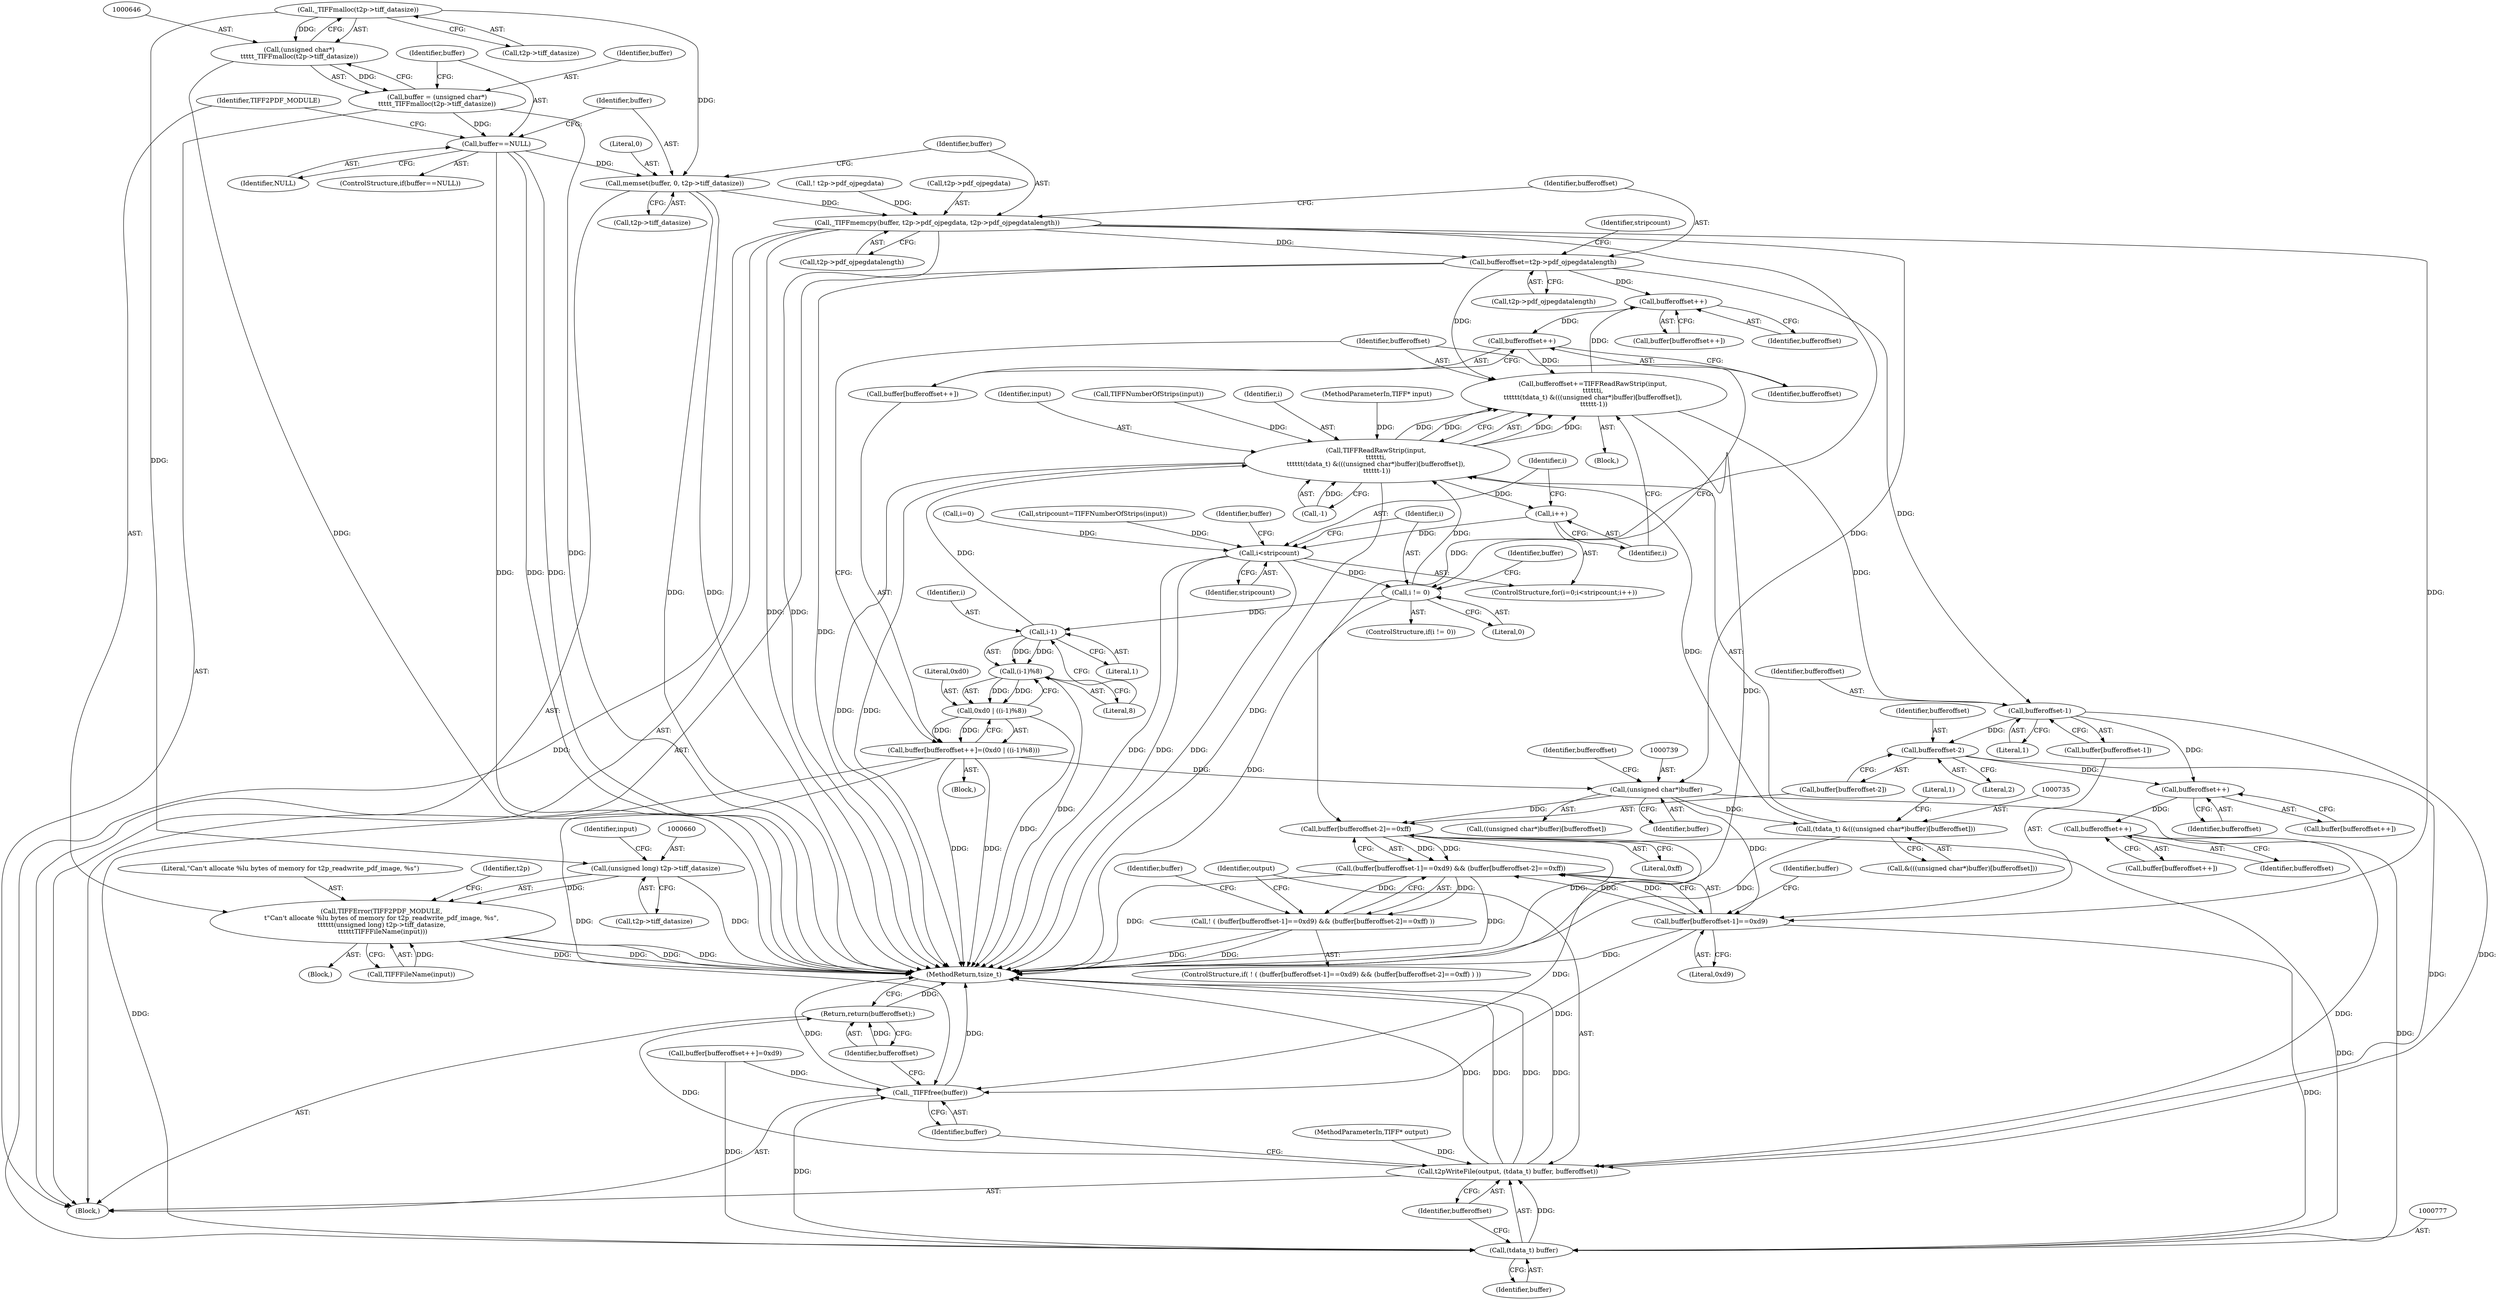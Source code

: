 digraph "0_libtiff_83a4b92815ea04969d494416eaae3d4c6b338e4a#diff-c8b4b355f9b5c06d585b23138e1c185f_4@API" {
"1000647" [label="(Call,_TIFFmalloc(t2p->tiff_datasize))"];
"1000645" [label="(Call,(unsigned char*)\n\t\t\t\t\t_TIFFmalloc(t2p->tiff_datasize))"];
"1000643" [label="(Call,buffer = (unsigned char*)\n\t\t\t\t\t_TIFFmalloc(t2p->tiff_datasize))"];
"1000652" [label="(Call,buffer==NULL)"];
"1000673" [label="(Call,memset(buffer, 0, t2p->tiff_datasize))"];
"1000679" [label="(Call,_TIFFmemcpy(buffer, t2p->pdf_ojpegdata, t2p->pdf_ojpegdatalength))"];
"1000687" [label="(Call,bufferoffset=t2p->pdf_ojpegdatalength)"];
"1000714" [label="(Call,bufferoffset++)"];
"1000720" [label="(Call,bufferoffset++)"];
"1000729" [label="(Call,bufferoffset+=TIFFReadRawStrip(input, \n\t\t\t\t\t\ti, \n\t\t\t\t\t\t(tdata_t) &(((unsigned char*)buffer)[bufferoffset]), \n\t\t\t\t\t\t-1))"];
"1000750" [label="(Call,bufferoffset-1)"];
"1000757" [label="(Call,bufferoffset-2)"];
"1000765" [label="(Call,bufferoffset++)"];
"1000771" [label="(Call,bufferoffset++)"];
"1000774" [label="(Call,t2pWriteFile(output, (tdata_t) buffer, bufferoffset))"];
"1000782" [label="(Return,return(bufferoffset);)"];
"1000738" [label="(Call,(unsigned char*)buffer)"];
"1000734" [label="(Call,(tdata_t) &(((unsigned char*)buffer)[bufferoffset]))"];
"1000731" [label="(Call,TIFFReadRawStrip(input, \n\t\t\t\t\t\ti, \n\t\t\t\t\t\t(tdata_t) &(((unsigned char*)buffer)[bufferoffset]), \n\t\t\t\t\t\t-1))"];
"1000703" [label="(Call,i++)"];
"1000700" [label="(Call,i<stripcount)"];
"1000707" [label="(Call,i != 0)"];
"1000725" [label="(Call,i-1)"];
"1000724" [label="(Call,(i-1)%8)"];
"1000722" [label="(Call,0xd0 | ((i-1)%8))"];
"1000717" [label="(Call,buffer[bufferoffset++]=(0xd0 | ((i-1)%8)))"];
"1000776" [label="(Call,(tdata_t) buffer)"];
"1000780" [label="(Call,_TIFFfree(buffer))"];
"1000747" [label="(Call,buffer[bufferoffset-1]==0xd9)"];
"1000746" [label="(Call,(buffer[bufferoffset-1]==0xd9) && (buffer[bufferoffset-2]==0xff))"];
"1000745" [label="(Call,! ( (buffer[bufferoffset-1]==0xd9) && (buffer[bufferoffset-2]==0xff) ))"];
"1000754" [label="(Call,buffer[bufferoffset-2]==0xff)"];
"1000659" [label="(Call,(unsigned long) t2p->tiff_datasize)"];
"1000656" [label="(Call,TIFFError(TIFF2PDF_MODULE, \n\t\"Can't allocate %lu bytes of memory for t2p_readwrite_pdf_image, %s\", \n\t\t\t\t\t\t(unsigned long) t2p->tiff_datasize, \n\t\t\t\t\t\tTIFFFileName(input)))"];
"1000723" [label="(Literal,0xd0)"];
"1000715" [label="(Identifier,bufferoffset)"];
"1000681" [label="(Call,t2p->pdf_ojpegdata)"];
"1000753" [label="(Literal,0xd9)"];
"1000661" [label="(Call,t2p->tiff_datasize)"];
"1000764" [label="(Identifier,buffer)"];
"1000680" [label="(Identifier,buffer)"];
"1000694" [label="(Call,TIFFNumberOfStrips(input))"];
"1000684" [label="(Call,t2p->pdf_ojpegdatalength)"];
"1000675" [label="(Literal,0)"];
"1000741" [label="(Identifier,bufferoffset)"];
"1000713" [label="(Identifier,buffer)"];
"1000734" [label="(Call,(tdata_t) &(((unsigned char*)buffer)[bufferoffset]))"];
"1000752" [label="(Literal,1)"];
"1000771" [label="(Call,bufferoffset++)"];
"1000749" [label="(Identifier,buffer)"];
"1000702" [label="(Identifier,stripcount)"];
"1000712" [label="(Call,buffer[bufferoffset++])"];
"1000688" [label="(Identifier,bufferoffset)"];
"1000658" [label="(Literal,\"Can't allocate %lu bytes of memory for t2p_readwrite_pdf_image, %s\")"];
"1000748" [label="(Call,buffer[bufferoffset-1])"];
"1000703" [label="(Call,i++)"];
"1000726" [label="(Identifier,i)"];
"1000776" [label="(Call,(tdata_t) buffer)"];
"1000736" [label="(Call,&(((unsigned char*)buffer)[bufferoffset]))"];
"1000751" [label="(Identifier,bufferoffset)"];
"1000705" [label="(Block,)"];
"1000645" [label="(Call,(unsigned char*)\n\t\t\t\t\t_TIFFmalloc(t2p->tiff_datasize))"];
"1000757" [label="(Call,bufferoffset-2)"];
"1000780" [label="(Call,_TIFFfree(buffer))"];
"1000769" [label="(Call,buffer[bufferoffset++])"];
"1000766" [label="(Identifier,bufferoffset)"];
"1000708" [label="(Identifier,i)"];
"1000774" [label="(Call,t2pWriteFile(output, (tdata_t) buffer, bufferoffset))"];
"1000746" [label="(Call,(buffer[bufferoffset-1]==0xd9) && (buffer[bufferoffset-2]==0xff))"];
"1000760" [label="(Literal,0xff)"];
"1000687" [label="(Call,bufferoffset=t2p->pdf_ojpegdatalength)"];
"1000744" [label="(ControlStructure,if( ! ( (buffer[bufferoffset-1]==0xd9) && (buffer[bufferoffset-2]==0xff) ) ))"];
"1000697" [label="(Call,i=0)"];
"1000730" [label="(Identifier,bufferoffset)"];
"1000772" [label="(Identifier,bufferoffset)"];
"1000674" [label="(Identifier,buffer)"];
"1000733" [label="(Identifier,i)"];
"1000731" [label="(Call,TIFFReadRawStrip(input, \n\t\t\t\t\t\ti, \n\t\t\t\t\t\t(tdata_t) &(((unsigned char*)buffer)[bufferoffset]), \n\t\t\t\t\t\t-1))"];
"1001945" [label="(MethodReturn,tsize_t)"];
"1000710" [label="(Block,)"];
"1000750" [label="(Call,bufferoffset-1)"];
"1000765" [label="(Call,bufferoffset++)"];
"1000105" [label="(MethodParameterIn,TIFF* input)"];
"1000659" [label="(Call,(unsigned long) t2p->tiff_datasize)"];
"1000664" [label="(Call,TIFFFileName(input))"];
"1000644" [label="(Identifier,buffer)"];
"1000778" [label="(Identifier,buffer)"];
"1000763" [label="(Call,buffer[bufferoffset++])"];
"1000106" [label="(MethodParameterIn,TIFF* output)"];
"1000696" [label="(ControlStructure,for(i=0;i<stripcount;i++))"];
"1000722" [label="(Call,0xd0 | ((i-1)%8))"];
"1000692" [label="(Call,stripcount=TIFFNumberOfStrips(input))"];
"1000743" [label="(Literal,1)"];
"1000701" [label="(Identifier,i)"];
"1000724" [label="(Call,(i-1)%8)"];
"1000779" [label="(Identifier,bufferoffset)"];
"1000704" [label="(Identifier,i)"];
"1000626" [label="(Call,! t2p->pdf_ojpegdata)"];
"1000721" [label="(Identifier,bufferoffset)"];
"1000718" [label="(Call,buffer[bufferoffset++])"];
"1000725" [label="(Call,i-1)"];
"1000656" [label="(Call,TIFFError(TIFF2PDF_MODULE, \n\t\"Can't allocate %lu bytes of memory for t2p_readwrite_pdf_image, %s\", \n\t\t\t\t\t\t(unsigned long) t2p->tiff_datasize, \n\t\t\t\t\t\tTIFFFileName(input)))"];
"1000673" [label="(Call,memset(buffer, 0, t2p->tiff_datasize))"];
"1000717" [label="(Call,buffer[bufferoffset++]=(0xd0 | ((i-1)%8)))"];
"1000689" [label="(Call,t2p->pdf_ojpegdatalength)"];
"1000720" [label="(Call,bufferoffset++)"];
"1000783" [label="(Identifier,bufferoffset)"];
"1000706" [label="(ControlStructure,if(i != 0))"];
"1000768" [label="(Call,buffer[bufferoffset++]=0xd9)"];
"1000624" [label="(Block,)"];
"1000709" [label="(Literal,0)"];
"1000643" [label="(Call,buffer = (unsigned char*)\n\t\t\t\t\t_TIFFmalloc(t2p->tiff_datasize))"];
"1000700" [label="(Call,i<stripcount)"];
"1000729" [label="(Call,bufferoffset+=TIFFReadRawStrip(input, \n\t\t\t\t\t\ti, \n\t\t\t\t\t\t(tdata_t) &(((unsigned char*)buffer)[bufferoffset]), \n\t\t\t\t\t\t-1))"];
"1000781" [label="(Identifier,buffer)"];
"1000648" [label="(Call,t2p->tiff_datasize)"];
"1000742" [label="(Call,-1)"];
"1000727" [label="(Literal,1)"];
"1000652" [label="(Call,buffer==NULL)"];
"1000655" [label="(Block,)"];
"1000654" [label="(Identifier,NULL)"];
"1000775" [label="(Identifier,output)"];
"1000756" [label="(Identifier,buffer)"];
"1000714" [label="(Call,bufferoffset++)"];
"1000693" [label="(Identifier,stripcount)"];
"1000657" [label="(Identifier,TIFF2PDF_MODULE)"];
"1000647" [label="(Call,_TIFFmalloc(t2p->tiff_datasize))"];
"1000651" [label="(ControlStructure,if(buffer==NULL))"];
"1000668" [label="(Identifier,t2p)"];
"1000759" [label="(Literal,2)"];
"1000754" [label="(Call,buffer[bufferoffset-2]==0xff)"];
"1000738" [label="(Call,(unsigned char*)buffer)"];
"1000728" [label="(Literal,8)"];
"1000679" [label="(Call,_TIFFmemcpy(buffer, t2p->pdf_ojpegdata, t2p->pdf_ojpegdatalength))"];
"1000707" [label="(Call,i != 0)"];
"1000676" [label="(Call,t2p->tiff_datasize)"];
"1000745" [label="(Call,! ( (buffer[bufferoffset-1]==0xd9) && (buffer[bufferoffset-2]==0xff) ))"];
"1000665" [label="(Identifier,input)"];
"1000732" [label="(Identifier,input)"];
"1000747" [label="(Call,buffer[bufferoffset-1]==0xd9)"];
"1000782" [label="(Return,return(bufferoffset);)"];
"1000653" [label="(Identifier,buffer)"];
"1000758" [label="(Identifier,bufferoffset)"];
"1000737" [label="(Call,((unsigned char*)buffer)[bufferoffset])"];
"1000755" [label="(Call,buffer[bufferoffset-2])"];
"1000740" [label="(Identifier,buffer)"];
"1000647" -> "1000645"  [label="AST: "];
"1000647" -> "1000648"  [label="CFG: "];
"1000648" -> "1000647"  [label="AST: "];
"1000645" -> "1000647"  [label="CFG: "];
"1000647" -> "1000645"  [label="DDG: "];
"1000647" -> "1000659"  [label="DDG: "];
"1000647" -> "1000673"  [label="DDG: "];
"1000645" -> "1000643"  [label="AST: "];
"1000646" -> "1000645"  [label="AST: "];
"1000643" -> "1000645"  [label="CFG: "];
"1000645" -> "1001945"  [label="DDG: "];
"1000645" -> "1000643"  [label="DDG: "];
"1000643" -> "1000624"  [label="AST: "];
"1000644" -> "1000643"  [label="AST: "];
"1000653" -> "1000643"  [label="CFG: "];
"1000643" -> "1001945"  [label="DDG: "];
"1000643" -> "1000652"  [label="DDG: "];
"1000652" -> "1000651"  [label="AST: "];
"1000652" -> "1000654"  [label="CFG: "];
"1000653" -> "1000652"  [label="AST: "];
"1000654" -> "1000652"  [label="AST: "];
"1000657" -> "1000652"  [label="CFG: "];
"1000674" -> "1000652"  [label="CFG: "];
"1000652" -> "1001945"  [label="DDG: "];
"1000652" -> "1001945"  [label="DDG: "];
"1000652" -> "1001945"  [label="DDG: "];
"1000652" -> "1000673"  [label="DDG: "];
"1000673" -> "1000624"  [label="AST: "];
"1000673" -> "1000676"  [label="CFG: "];
"1000674" -> "1000673"  [label="AST: "];
"1000675" -> "1000673"  [label="AST: "];
"1000676" -> "1000673"  [label="AST: "];
"1000680" -> "1000673"  [label="CFG: "];
"1000673" -> "1001945"  [label="DDG: "];
"1000673" -> "1001945"  [label="DDG: "];
"1000673" -> "1000679"  [label="DDG: "];
"1000679" -> "1000624"  [label="AST: "];
"1000679" -> "1000684"  [label="CFG: "];
"1000680" -> "1000679"  [label="AST: "];
"1000681" -> "1000679"  [label="AST: "];
"1000684" -> "1000679"  [label="AST: "];
"1000688" -> "1000679"  [label="CFG: "];
"1000679" -> "1001945"  [label="DDG: "];
"1000679" -> "1001945"  [label="DDG: "];
"1000626" -> "1000679"  [label="DDG: "];
"1000679" -> "1000687"  [label="DDG: "];
"1000679" -> "1000738"  [label="DDG: "];
"1000679" -> "1000747"  [label="DDG: "];
"1000679" -> "1000754"  [label="DDG: "];
"1000679" -> "1000776"  [label="DDG: "];
"1000687" -> "1000624"  [label="AST: "];
"1000687" -> "1000689"  [label="CFG: "];
"1000688" -> "1000687"  [label="AST: "];
"1000689" -> "1000687"  [label="AST: "];
"1000693" -> "1000687"  [label="CFG: "];
"1000687" -> "1001945"  [label="DDG: "];
"1000687" -> "1000714"  [label="DDG: "];
"1000687" -> "1000729"  [label="DDG: "];
"1000687" -> "1000750"  [label="DDG: "];
"1000714" -> "1000712"  [label="AST: "];
"1000714" -> "1000715"  [label="CFG: "];
"1000715" -> "1000714"  [label="AST: "];
"1000712" -> "1000714"  [label="CFG: "];
"1000729" -> "1000714"  [label="DDG: "];
"1000714" -> "1000720"  [label="DDG: "];
"1000720" -> "1000718"  [label="AST: "];
"1000720" -> "1000721"  [label="CFG: "];
"1000721" -> "1000720"  [label="AST: "];
"1000718" -> "1000720"  [label="CFG: "];
"1000720" -> "1000729"  [label="DDG: "];
"1000729" -> "1000705"  [label="AST: "];
"1000729" -> "1000731"  [label="CFG: "];
"1000730" -> "1000729"  [label="AST: "];
"1000731" -> "1000729"  [label="AST: "];
"1000704" -> "1000729"  [label="CFG: "];
"1000729" -> "1001945"  [label="DDG: "];
"1000731" -> "1000729"  [label="DDG: "];
"1000731" -> "1000729"  [label="DDG: "];
"1000731" -> "1000729"  [label="DDG: "];
"1000731" -> "1000729"  [label="DDG: "];
"1000729" -> "1000750"  [label="DDG: "];
"1000750" -> "1000748"  [label="AST: "];
"1000750" -> "1000752"  [label="CFG: "];
"1000751" -> "1000750"  [label="AST: "];
"1000752" -> "1000750"  [label="AST: "];
"1000748" -> "1000750"  [label="CFG: "];
"1000750" -> "1000757"  [label="DDG: "];
"1000750" -> "1000765"  [label="DDG: "];
"1000750" -> "1000774"  [label="DDG: "];
"1000757" -> "1000755"  [label="AST: "];
"1000757" -> "1000759"  [label="CFG: "];
"1000758" -> "1000757"  [label="AST: "];
"1000759" -> "1000757"  [label="AST: "];
"1000755" -> "1000757"  [label="CFG: "];
"1000757" -> "1000765"  [label="DDG: "];
"1000757" -> "1000774"  [label="DDG: "];
"1000765" -> "1000763"  [label="AST: "];
"1000765" -> "1000766"  [label="CFG: "];
"1000766" -> "1000765"  [label="AST: "];
"1000763" -> "1000765"  [label="CFG: "];
"1000765" -> "1000771"  [label="DDG: "];
"1000771" -> "1000769"  [label="AST: "];
"1000771" -> "1000772"  [label="CFG: "];
"1000772" -> "1000771"  [label="AST: "];
"1000769" -> "1000771"  [label="CFG: "];
"1000771" -> "1000774"  [label="DDG: "];
"1000774" -> "1000624"  [label="AST: "];
"1000774" -> "1000779"  [label="CFG: "];
"1000775" -> "1000774"  [label="AST: "];
"1000776" -> "1000774"  [label="AST: "];
"1000779" -> "1000774"  [label="AST: "];
"1000781" -> "1000774"  [label="CFG: "];
"1000774" -> "1001945"  [label="DDG: "];
"1000774" -> "1001945"  [label="DDG: "];
"1000774" -> "1001945"  [label="DDG: "];
"1000774" -> "1001945"  [label="DDG: "];
"1000106" -> "1000774"  [label="DDG: "];
"1000776" -> "1000774"  [label="DDG: "];
"1000774" -> "1000782"  [label="DDG: "];
"1000782" -> "1000624"  [label="AST: "];
"1000782" -> "1000783"  [label="CFG: "];
"1000783" -> "1000782"  [label="AST: "];
"1001945" -> "1000782"  [label="CFG: "];
"1000782" -> "1001945"  [label="DDG: "];
"1000783" -> "1000782"  [label="DDG: "];
"1000738" -> "1000737"  [label="AST: "];
"1000738" -> "1000740"  [label="CFG: "];
"1000739" -> "1000738"  [label="AST: "];
"1000740" -> "1000738"  [label="AST: "];
"1000741" -> "1000738"  [label="CFG: "];
"1000738" -> "1000734"  [label="DDG: "];
"1000717" -> "1000738"  [label="DDG: "];
"1000738" -> "1000747"  [label="DDG: "];
"1000738" -> "1000754"  [label="DDG: "];
"1000738" -> "1000776"  [label="DDG: "];
"1000734" -> "1000731"  [label="AST: "];
"1000734" -> "1000736"  [label="CFG: "];
"1000735" -> "1000734"  [label="AST: "];
"1000736" -> "1000734"  [label="AST: "];
"1000743" -> "1000734"  [label="CFG: "];
"1000734" -> "1001945"  [label="DDG: "];
"1000734" -> "1000731"  [label="DDG: "];
"1000731" -> "1000742"  [label="CFG: "];
"1000732" -> "1000731"  [label="AST: "];
"1000733" -> "1000731"  [label="AST: "];
"1000742" -> "1000731"  [label="AST: "];
"1000731" -> "1001945"  [label="DDG: "];
"1000731" -> "1001945"  [label="DDG: "];
"1000731" -> "1001945"  [label="DDG: "];
"1000731" -> "1000703"  [label="DDG: "];
"1000694" -> "1000731"  [label="DDG: "];
"1000105" -> "1000731"  [label="DDG: "];
"1000707" -> "1000731"  [label="DDG: "];
"1000725" -> "1000731"  [label="DDG: "];
"1000742" -> "1000731"  [label="DDG: "];
"1000703" -> "1000696"  [label="AST: "];
"1000703" -> "1000704"  [label="CFG: "];
"1000704" -> "1000703"  [label="AST: "];
"1000701" -> "1000703"  [label="CFG: "];
"1000703" -> "1000700"  [label="DDG: "];
"1000700" -> "1000696"  [label="AST: "];
"1000700" -> "1000702"  [label="CFG: "];
"1000701" -> "1000700"  [label="AST: "];
"1000702" -> "1000700"  [label="AST: "];
"1000708" -> "1000700"  [label="CFG: "];
"1000749" -> "1000700"  [label="CFG: "];
"1000700" -> "1001945"  [label="DDG: "];
"1000700" -> "1001945"  [label="DDG: "];
"1000700" -> "1001945"  [label="DDG: "];
"1000697" -> "1000700"  [label="DDG: "];
"1000692" -> "1000700"  [label="DDG: "];
"1000700" -> "1000707"  [label="DDG: "];
"1000707" -> "1000706"  [label="AST: "];
"1000707" -> "1000709"  [label="CFG: "];
"1000708" -> "1000707"  [label="AST: "];
"1000709" -> "1000707"  [label="AST: "];
"1000713" -> "1000707"  [label="CFG: "];
"1000730" -> "1000707"  [label="CFG: "];
"1000707" -> "1001945"  [label="DDG: "];
"1000707" -> "1000725"  [label="DDG: "];
"1000725" -> "1000724"  [label="AST: "];
"1000725" -> "1000727"  [label="CFG: "];
"1000726" -> "1000725"  [label="AST: "];
"1000727" -> "1000725"  [label="AST: "];
"1000728" -> "1000725"  [label="CFG: "];
"1000725" -> "1000724"  [label="DDG: "];
"1000725" -> "1000724"  [label="DDG: "];
"1000724" -> "1000722"  [label="AST: "];
"1000724" -> "1000728"  [label="CFG: "];
"1000728" -> "1000724"  [label="AST: "];
"1000722" -> "1000724"  [label="CFG: "];
"1000724" -> "1001945"  [label="DDG: "];
"1000724" -> "1000722"  [label="DDG: "];
"1000724" -> "1000722"  [label="DDG: "];
"1000722" -> "1000717"  [label="AST: "];
"1000723" -> "1000722"  [label="AST: "];
"1000717" -> "1000722"  [label="CFG: "];
"1000722" -> "1001945"  [label="DDG: "];
"1000722" -> "1000717"  [label="DDG: "];
"1000722" -> "1000717"  [label="DDG: "];
"1000717" -> "1000710"  [label="AST: "];
"1000718" -> "1000717"  [label="AST: "];
"1000730" -> "1000717"  [label="CFG: "];
"1000717" -> "1001945"  [label="DDG: "];
"1000717" -> "1001945"  [label="DDG: "];
"1000717" -> "1000776"  [label="DDG: "];
"1000717" -> "1000780"  [label="DDG: "];
"1000776" -> "1000778"  [label="CFG: "];
"1000777" -> "1000776"  [label="AST: "];
"1000778" -> "1000776"  [label="AST: "];
"1000779" -> "1000776"  [label="CFG: "];
"1000747" -> "1000776"  [label="DDG: "];
"1000768" -> "1000776"  [label="DDG: "];
"1000754" -> "1000776"  [label="DDG: "];
"1000776" -> "1000780"  [label="DDG: "];
"1000780" -> "1000624"  [label="AST: "];
"1000780" -> "1000781"  [label="CFG: "];
"1000781" -> "1000780"  [label="AST: "];
"1000783" -> "1000780"  [label="CFG: "];
"1000780" -> "1001945"  [label="DDG: "];
"1000780" -> "1001945"  [label="DDG: "];
"1000747" -> "1000780"  [label="DDG: "];
"1000768" -> "1000780"  [label="DDG: "];
"1000754" -> "1000780"  [label="DDG: "];
"1000747" -> "1000746"  [label="AST: "];
"1000747" -> "1000753"  [label="CFG: "];
"1000748" -> "1000747"  [label="AST: "];
"1000753" -> "1000747"  [label="AST: "];
"1000756" -> "1000747"  [label="CFG: "];
"1000746" -> "1000747"  [label="CFG: "];
"1000747" -> "1001945"  [label="DDG: "];
"1000747" -> "1000746"  [label="DDG: "];
"1000747" -> "1000746"  [label="DDG: "];
"1000746" -> "1000745"  [label="AST: "];
"1000746" -> "1000754"  [label="CFG: "];
"1000754" -> "1000746"  [label="AST: "];
"1000745" -> "1000746"  [label="CFG: "];
"1000746" -> "1001945"  [label="DDG: "];
"1000746" -> "1001945"  [label="DDG: "];
"1000746" -> "1000745"  [label="DDG: "];
"1000746" -> "1000745"  [label="DDG: "];
"1000754" -> "1000746"  [label="DDG: "];
"1000754" -> "1000746"  [label="DDG: "];
"1000745" -> "1000744"  [label="AST: "];
"1000764" -> "1000745"  [label="CFG: "];
"1000775" -> "1000745"  [label="CFG: "];
"1000745" -> "1001945"  [label="DDG: "];
"1000745" -> "1001945"  [label="DDG: "];
"1000754" -> "1000760"  [label="CFG: "];
"1000755" -> "1000754"  [label="AST: "];
"1000760" -> "1000754"  [label="AST: "];
"1000754" -> "1001945"  [label="DDG: "];
"1000659" -> "1000656"  [label="AST: "];
"1000659" -> "1000661"  [label="CFG: "];
"1000660" -> "1000659"  [label="AST: "];
"1000661" -> "1000659"  [label="AST: "];
"1000665" -> "1000659"  [label="CFG: "];
"1000659" -> "1001945"  [label="DDG: "];
"1000659" -> "1000656"  [label="DDG: "];
"1000656" -> "1000655"  [label="AST: "];
"1000656" -> "1000664"  [label="CFG: "];
"1000657" -> "1000656"  [label="AST: "];
"1000658" -> "1000656"  [label="AST: "];
"1000664" -> "1000656"  [label="AST: "];
"1000668" -> "1000656"  [label="CFG: "];
"1000656" -> "1001945"  [label="DDG: "];
"1000656" -> "1001945"  [label="DDG: "];
"1000656" -> "1001945"  [label="DDG: "];
"1000656" -> "1001945"  [label="DDG: "];
"1000664" -> "1000656"  [label="DDG: "];
}
